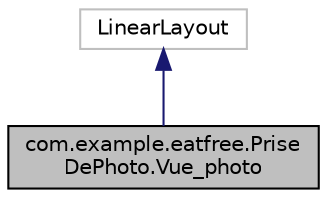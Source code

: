 digraph "com.example.eatfree.PriseDePhoto.Vue_photo"
{
 // LATEX_PDF_SIZE
  edge [fontname="Helvetica",fontsize="10",labelfontname="Helvetica",labelfontsize="10"];
  node [fontname="Helvetica",fontsize="10",shape=record];
  Node1 [label="com.example.eatfree.Prise\lDePhoto.Vue_photo",height=0.2,width=0.4,color="black", fillcolor="grey75", style="filled", fontcolor="black",tooltip=" "];
  Node2 -> Node1 [dir="back",color="midnightblue",fontsize="10",style="solid",fontname="Helvetica"];
  Node2 [label="LinearLayout",height=0.2,width=0.4,color="grey75", fillcolor="white", style="filled",tooltip=" "];
}
